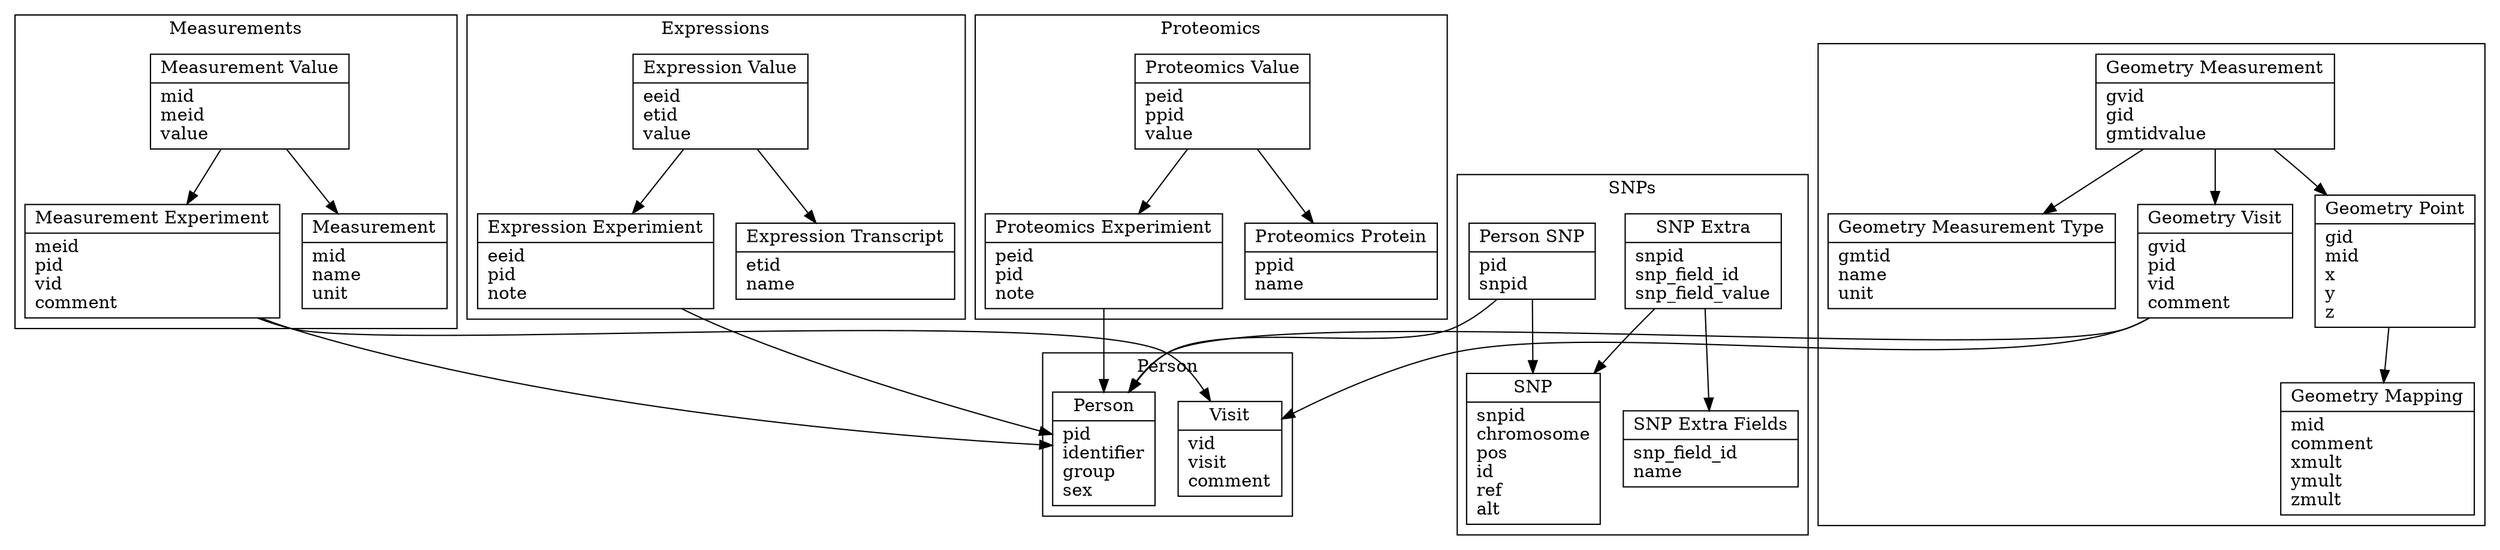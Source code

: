 digraph G {
    node [ shape=record ]
    subgraph cluster_0 {
        person [label="{Person|pid\lidentifier\lgroup\lsex\l}"]
        visit [label="{Visit|vid\lvisit\lcomment\l}"]
        label="Person"
    }

    subgraph cluster_1 {
        measurement_experiment [ label="{Measurement Experiment|meid\lpid\lvid\lcomment\l}" ]
        measurement_experiment -> { visit, person }
        measurement [label="{Measurement|mid\lname\lunit\l}"]
        measurement_value [label="{Measurement Value|mid\lmeid\lvalue\l}"]
        measurement_value -> {measurement, measurement_experiment}
        label="Measurements"
    }

    subgraph cluster_2 {
        person_snp [label="{Person SNP|pid\lsnpid\l}"]
        snp        [label="{SNP|snpid\lchromosome\lpos\lid\lref\lalt\l}"]
        snp_extra_fields [label="{SNP Extra Fields|snp_field_id\lname\l}"]
        snp_extra        [label="{SNP Extra|snpid\lsnp_field_id\lsnp_field_value}"]
        person_snp -> { person, snp }
        snp_extra -> {snp_extra_fields, snp }
        label="SNPs"
    }

    subgraph cluster_3 {
        expression_experiment [label="{Expression Experimient|eeid\lpid\lnote\l}"]
        expression_transcript [label="{Expression Transcript|etid\lname\l}"]
        expression_value      [label="{Expression Value|eeid\letid\lvalue\l}"]
        expression_value -> {expression_transcript, expression_experiment}
        expression_experiment -> person
        label="Expressions"
    }

    subgraph cluster_4 {
        proteomics_experiment [label="{Proteomics Experimient|peid\lpid\lnote\l}"]
        proteomics_transcript [label="{Proteomics Protein|ppid\lname\l}"]
        proteomics_value      [label="{Proteomics Value|peid\lppid\lvalue\l}"]
        proteomics_value -> {proteomics_transcript, proteomics_experiment}
        proteomics_experiment -> person
        label="Proteomics"
    }

    subgraph cluster_5 {
        geometry_point [label="{Geometry Point|gid\lmid\lx\ly\lz\l}"]
        geometry_mapping [label="{Geometry Mapping|mid\lcomment\lxmult\lymult\lzmult\l}"]
        geometry_measurement_type [label="{Geometry Measurement Type|gmtid\lname\lunit\l}"]
        geometry_visit [label="{Geometry Visit|gvid\lpid\lvid\lcomment\l}"]
        geometry_measurement [label="{Geometry Measurement|gvid\lgid\lgmtidvalue\l}"]
        geometry_measurement -> {geometry_visit, geometry_measurement_type, geometry_point}
        geometry_point -> geometry_mapping
        geometry_visit -> {person, visit}
    }
}
/*
dataset (did, name[text], remote[text])

// group can be control, t2d, prediabetes etc.
person (pid, identifier[text], group[text], sex)

visit (vid, visit[text], comment[text])

// measurement
measurement_experiment(meid, pid, vid, comment[text])
measurement(mid, name[text], unit[text])
measurement_value(mid, meid, value[text])

person_snp(pid, snpid)
snp (snpid, chromosome[text], pos[int], id[text], ref[text], alt[text])
snp_extra_fields(snp_field_id, name[text])
snp_extra(snpid, snp_field_id, snp_field_value[text])

expression_experiment(eeid, pid, note[text])
expression_transcript(etid, name[text])
expression_value (eeid, etid, value[number])

proteomics_experiment(peid, pid, note[text])
proteomics_protein(protid, name[text])
proteomics_value(peid, protid, value[number])

metabolomics_experiment(meid, pid, note[text])
metabolomics_metabolite(mbid, name[text])
metabolomics_value(meid,pid, mbid, value[number])

# Downsampling needs to be handled
geometry (gid, mid, x, y, z) (mappning mot världskoordinater, tre värden).
geometry_mapping (mid, comment[text], xmult[float], ymult[float], zmult[float])
geometry_measurements (gmid, gid, name[text], unit[text])
visit_geometry (pid, vid, gid, gmid, value[number?])
geometry_visit (pid, vid, comment[text])
*/

